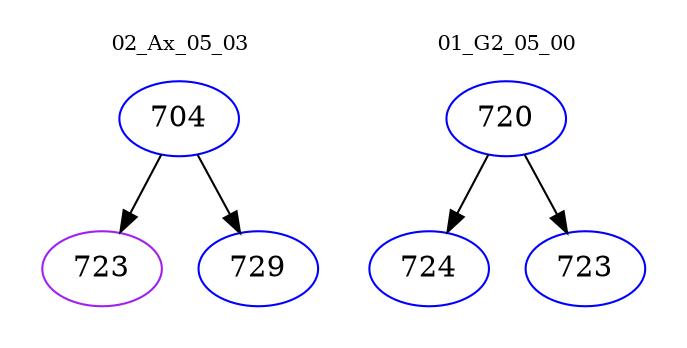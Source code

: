 digraph{
subgraph cluster_0 {
color = white
label = "02_Ax_05_03";
fontsize=10;
T0_704 [label="704", color="blue"]
T0_704 -> T0_723 [color="black"]
T0_723 [label="723", color="purple"]
T0_704 -> T0_729 [color="black"]
T0_729 [label="729", color="blue"]
}
subgraph cluster_1 {
color = white
label = "01_G2_05_00";
fontsize=10;
T1_720 [label="720", color="blue"]
T1_720 -> T1_724 [color="black"]
T1_724 [label="724", color="blue"]
T1_720 -> T1_723 [color="black"]
T1_723 [label="723", color="blue"]
}
}
